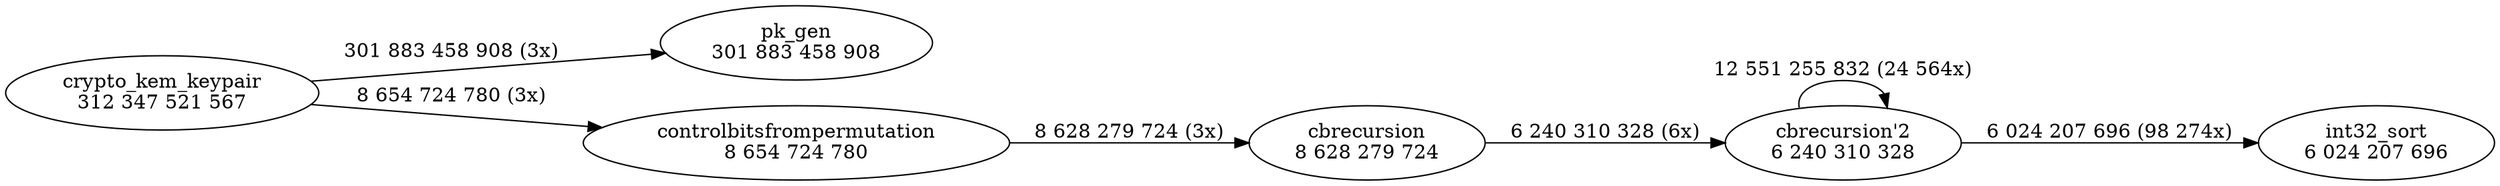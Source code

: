digraph "callgraph" {
  rankdir=LR;
  F556255f9c120 [label="pk_gen\n301 883 458 908"];
  F556255fb7490 [label="controlbitsfrompermutation\n8 654 724 780"];
  F556255fb7ac0 [label="cbrecursion\n8 628 279 724"];
  F556255fb87a0 [label="int32_sort\n6 024 207 696"];
  F556255fb8d70 [label="cbrecursion'2\n6 240 310 328"];
  F55625609b020 [label="crypto_kem_keypair\n312 347 521 567"];
  F556255fb7490 -> F556255fb7ac0 [weight=3,label="8 628 279 724 (3x)"];
  F556255fb7ac0 -> F556255fb8d70 [weight=3,label="6 240 310 328 (6x)"];
  F556255fb8d70 -> F556255fb87a0 [weight=3,label="6 024 207 696 (98 274x)"];
  F556255fb8d70 -> F556255fb8d70 [weight=3,label="12 551 255 832 (24 564x)"];
  F55625609b020 -> F556255f9c120 [weight=3,label="301 883 458 908 (3x)"];
  F55625609b020 -> F556255fb7490 [weight=3,label="8 654 724 780 (3x)"];
}
